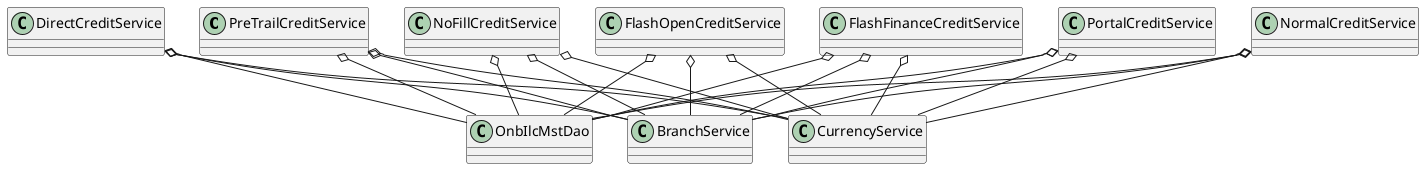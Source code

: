 @startuml

class PreTrailCreditService {
}

class NoFillCreditService {
}

class FlashOpenCreditService {}

class FlashFinanceCreditService {}

class PortalCreditService {
}

class NormalCreditService {
}

class DirectCreditService {
}

class OnbIlcMstDao {
}

class BranchService {
}

class CurrencyService {
}

PortalCreditService o-- OnbIlcMstDao
PreTrailCreditService o-- OnbIlcMstDao
NormalCreditService o-- OnbIlcMstDao
NoFillCreditService o-- OnbIlcMstDao
FlashOpenCreditService o-- OnbIlcMstDao
FlashFinanceCreditService o-- OnbIlcMstDao
DirectCreditService o-- OnbIlcMstDao
PortalCreditService o-- BranchService
PreTrailCreditService o-- BranchService
NormalCreditService o-- BranchService
NoFillCreditService o-- BranchService
FlashOpenCreditService o-- BranchService
FlashFinanceCreditService o-- BranchService
DirectCreditService o-- BranchService
PortalCreditService o-- CurrencyService
PreTrailCreditService o-- CurrencyService
NormalCreditService o-- CurrencyService
NoFillCreditService o-- CurrencyService
FlashOpenCreditService o-- CurrencyService
FlashFinanceCreditService o-- CurrencyService
DirectCreditService o-- CurrencyService


@enduml